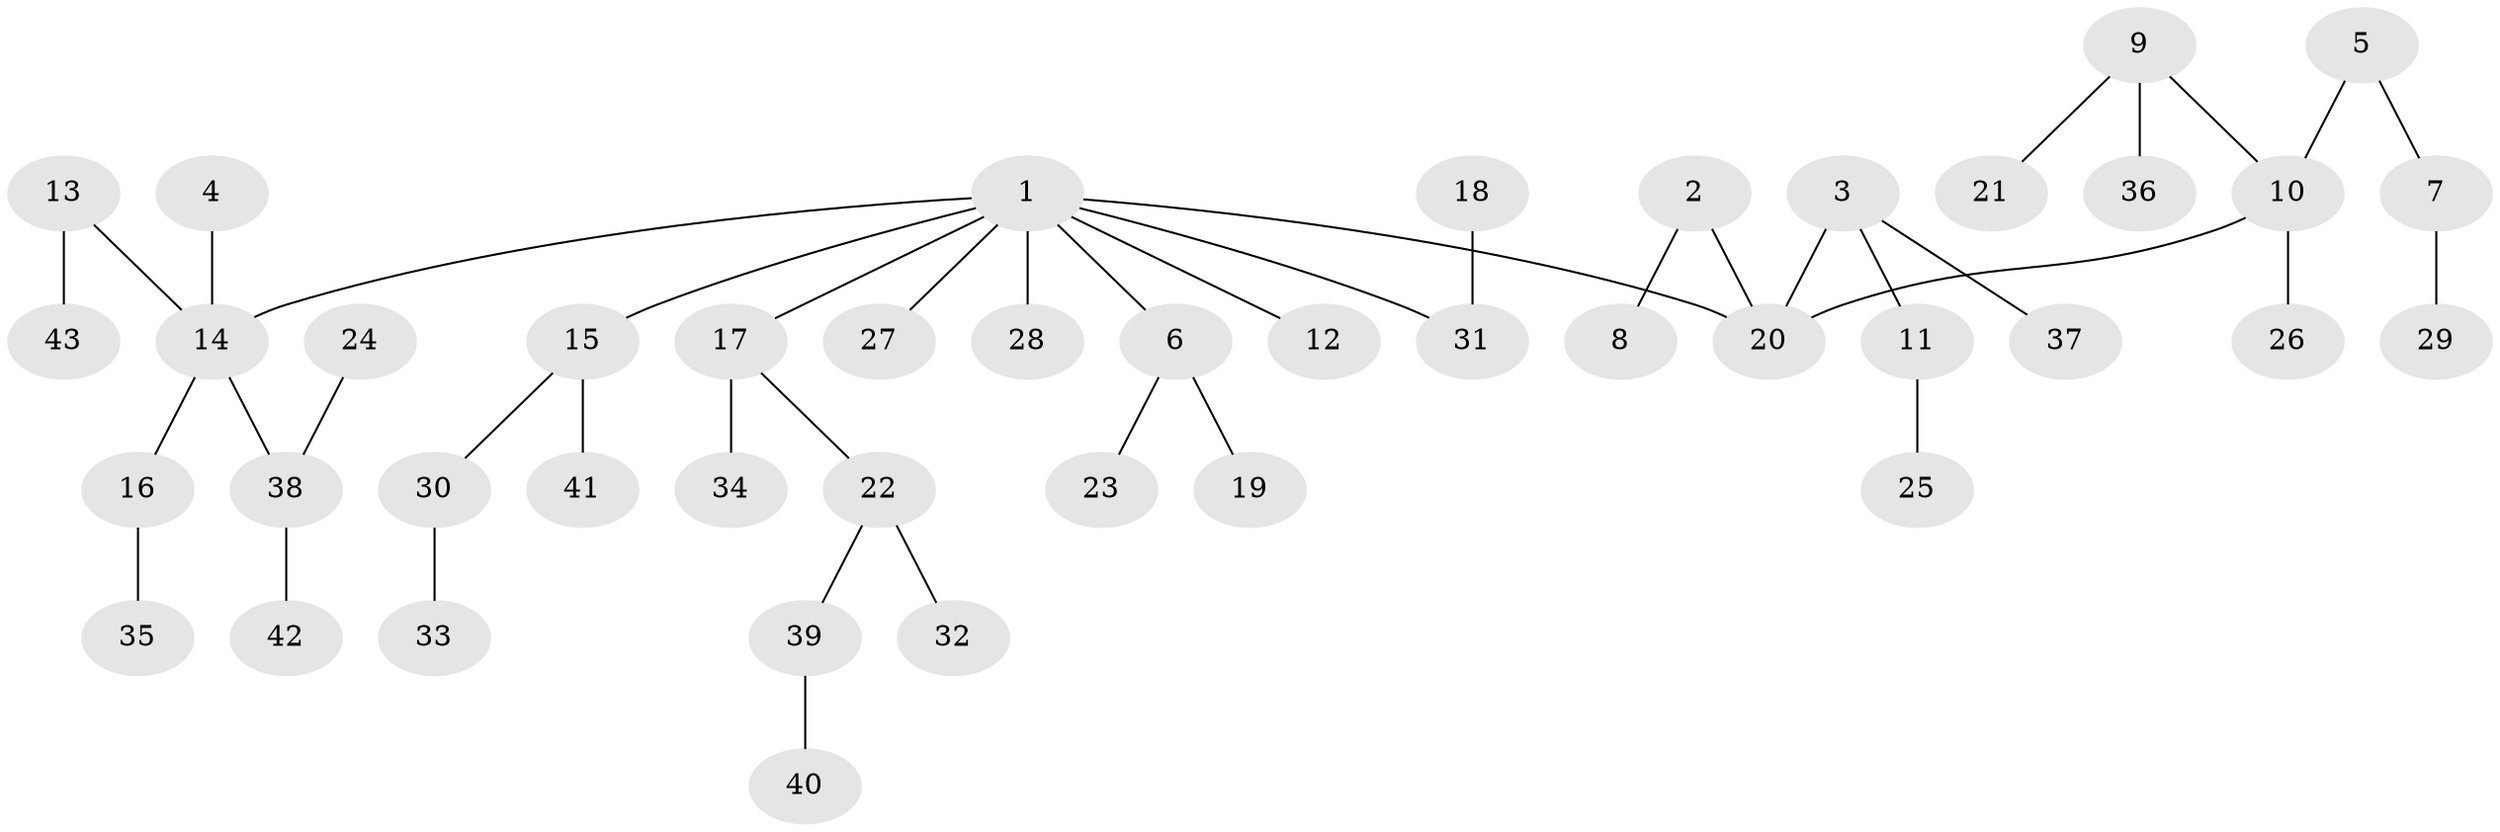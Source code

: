 // original degree distribution, {5: 0.047058823529411764, 3: 0.08235294117647059, 6: 0.023529411764705882, 2: 0.29411764705882354, 1: 0.4823529411764706, 4: 0.07058823529411765}
// Generated by graph-tools (version 1.1) at 2025/02/03/09/25 03:02:26]
// undirected, 43 vertices, 42 edges
graph export_dot {
graph [start="1"]
  node [color=gray90,style=filled];
  1;
  2;
  3;
  4;
  5;
  6;
  7;
  8;
  9;
  10;
  11;
  12;
  13;
  14;
  15;
  16;
  17;
  18;
  19;
  20;
  21;
  22;
  23;
  24;
  25;
  26;
  27;
  28;
  29;
  30;
  31;
  32;
  33;
  34;
  35;
  36;
  37;
  38;
  39;
  40;
  41;
  42;
  43;
  1 -- 6 [weight=1.0];
  1 -- 12 [weight=1.0];
  1 -- 14 [weight=1.0];
  1 -- 15 [weight=1.0];
  1 -- 17 [weight=1.0];
  1 -- 20 [weight=1.0];
  1 -- 27 [weight=1.0];
  1 -- 28 [weight=1.0];
  1 -- 31 [weight=1.0];
  2 -- 8 [weight=1.0];
  2 -- 20 [weight=1.0];
  3 -- 11 [weight=1.0];
  3 -- 20 [weight=1.0];
  3 -- 37 [weight=1.0];
  4 -- 14 [weight=1.0];
  5 -- 7 [weight=1.0];
  5 -- 10 [weight=1.0];
  6 -- 19 [weight=1.0];
  6 -- 23 [weight=1.0];
  7 -- 29 [weight=1.0];
  9 -- 10 [weight=1.0];
  9 -- 21 [weight=1.0];
  9 -- 36 [weight=1.0];
  10 -- 20 [weight=1.0];
  10 -- 26 [weight=1.0];
  11 -- 25 [weight=1.0];
  13 -- 14 [weight=1.0];
  13 -- 43 [weight=1.0];
  14 -- 16 [weight=1.0];
  14 -- 38 [weight=1.0];
  15 -- 30 [weight=1.0];
  15 -- 41 [weight=1.0];
  16 -- 35 [weight=1.0];
  17 -- 22 [weight=1.0];
  17 -- 34 [weight=1.0];
  18 -- 31 [weight=1.0];
  22 -- 32 [weight=1.0];
  22 -- 39 [weight=1.0];
  24 -- 38 [weight=1.0];
  30 -- 33 [weight=1.0];
  38 -- 42 [weight=1.0];
  39 -- 40 [weight=1.0];
}
